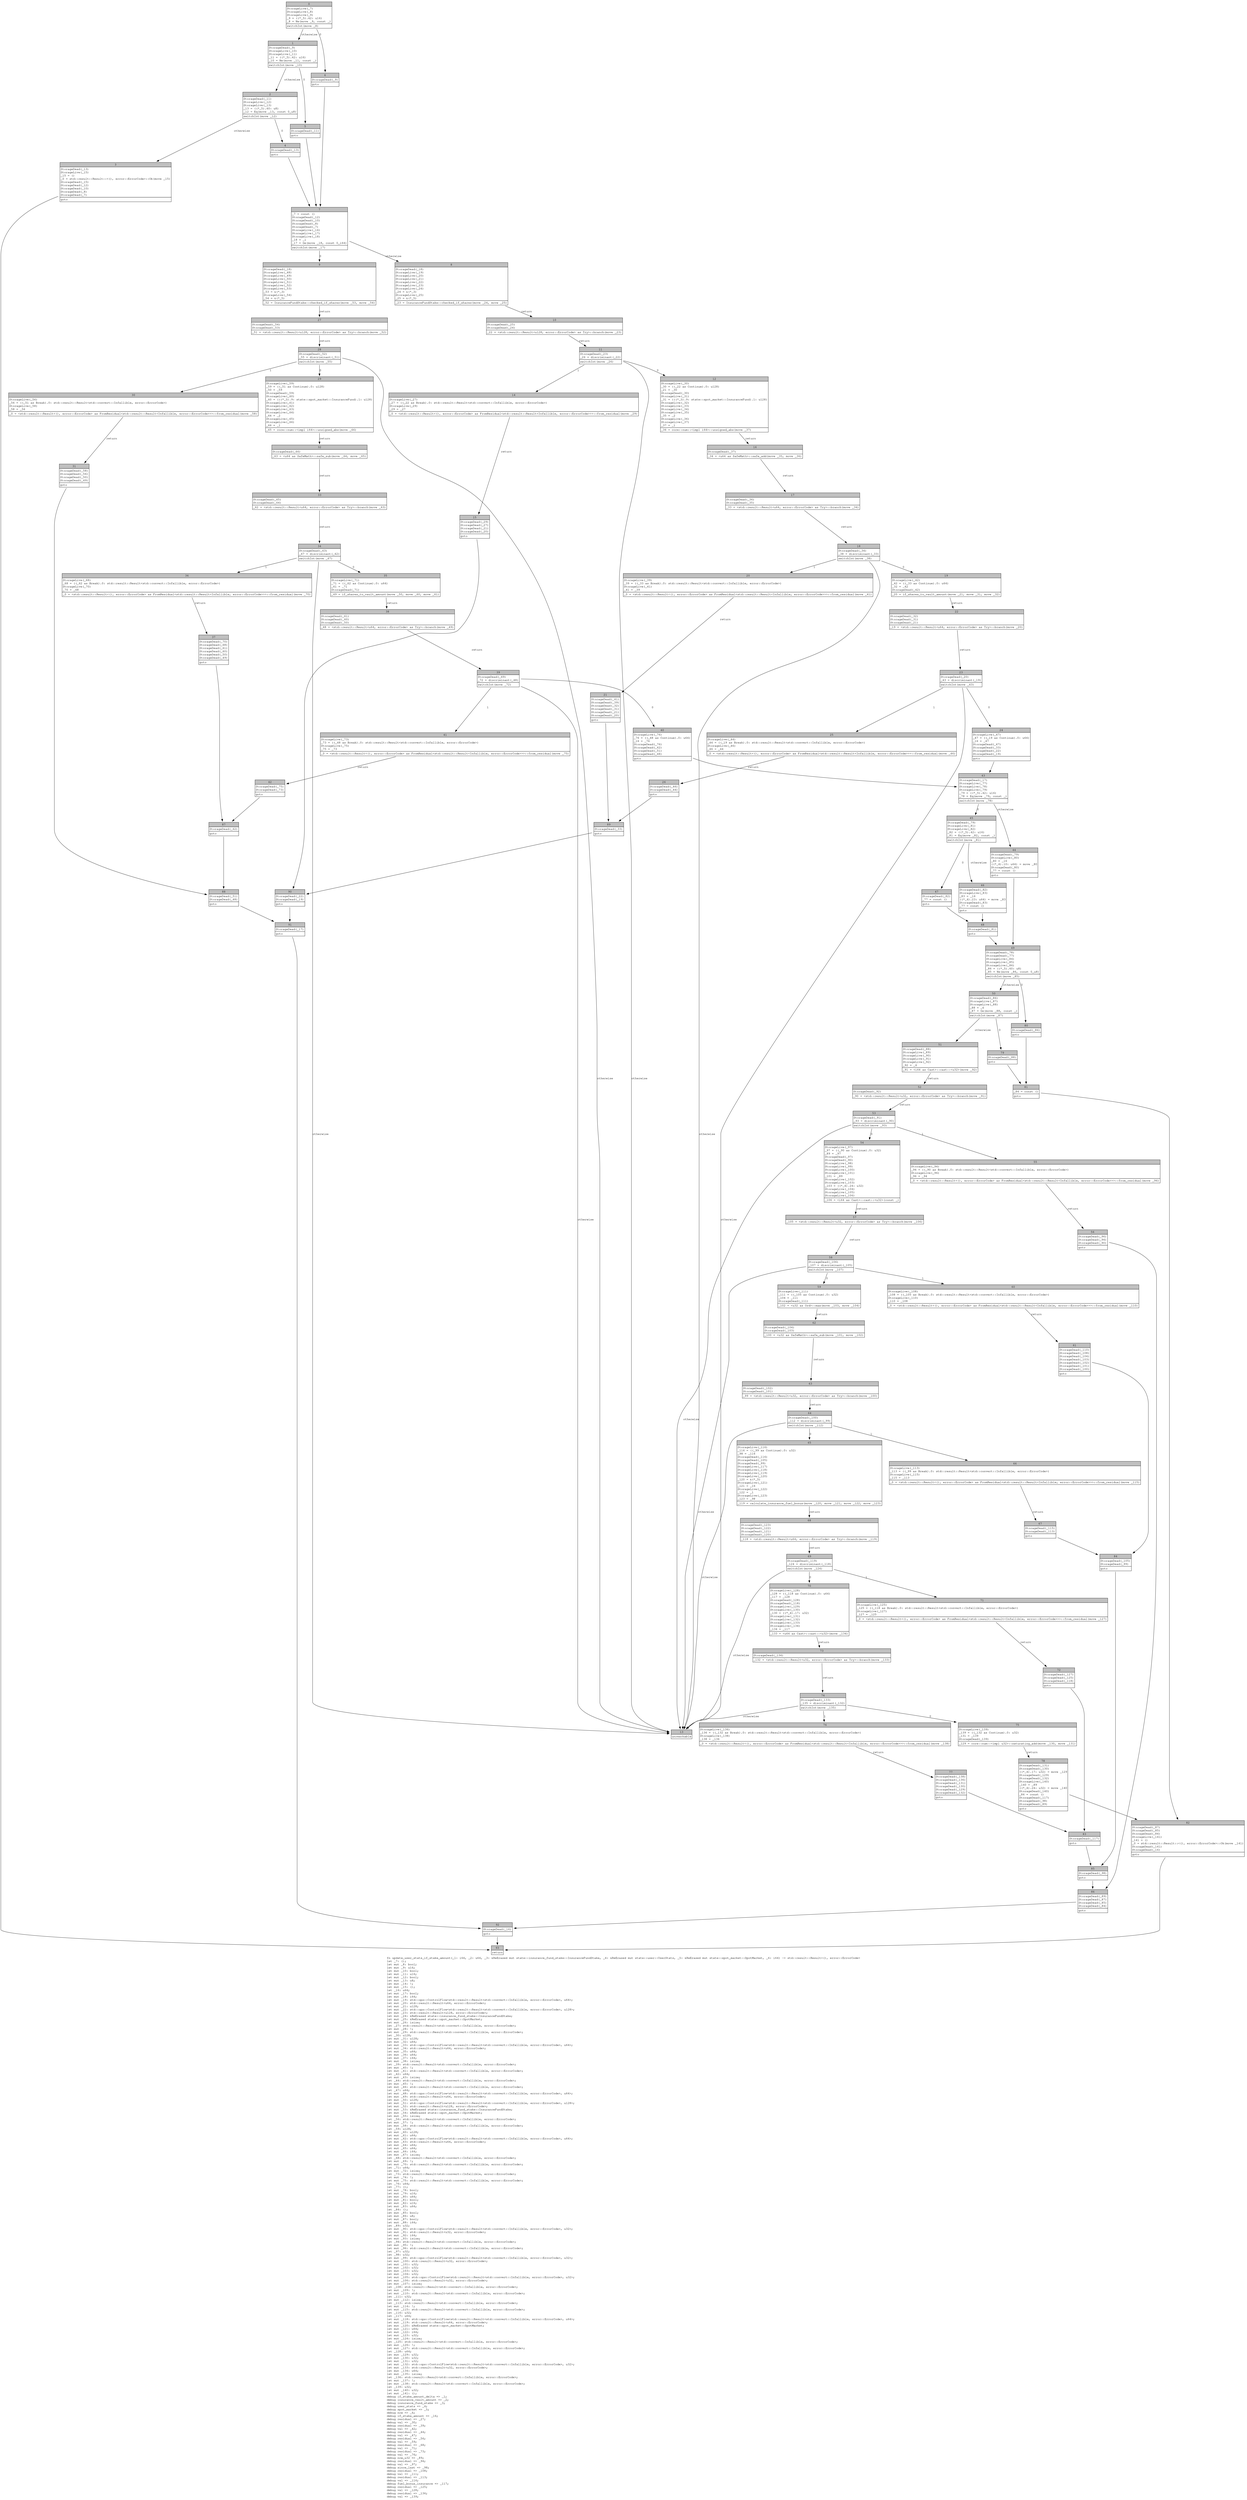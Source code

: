 digraph Mir_0_193 {
    graph [fontname="Courier, monospace"];
    node [fontname="Courier, monospace"];
    edge [fontname="Courier, monospace"];
    label=<fn update_user_stats_if_stake_amount(_1: i64, _2: u64, _3: &amp;ReErased mut state::insurance_fund_stake::InsuranceFundStake, _4: &amp;ReErased mut state::user::UserStats, _5: &amp;ReErased mut state::spot_market::SpotMarket, _6: i64) -&gt; std::result::Result&lt;(), error::ErrorCode&gt;<br align="left"/>let _7: ();<br align="left"/>let mut _8: bool;<br align="left"/>let mut _9: u16;<br align="left"/>let mut _10: bool;<br align="left"/>let mut _11: u16;<br align="left"/>let mut _12: bool;<br align="left"/>let mut _13: u8;<br align="left"/>let mut _14: !;<br align="left"/>let mut _15: ();<br align="left"/>let _16: u64;<br align="left"/>let mut _17: bool;<br align="left"/>let mut _18: i64;<br align="left"/>let mut _19: std::ops::ControlFlow&lt;std::result::Result&lt;std::convert::Infallible, error::ErrorCode&gt;, u64&gt;;<br align="left"/>let mut _20: std::result::Result&lt;u64, error::ErrorCode&gt;;<br align="left"/>let mut _21: u128;<br align="left"/>let mut _22: std::ops::ControlFlow&lt;std::result::Result&lt;std::convert::Infallible, error::ErrorCode&gt;, u128&gt;;<br align="left"/>let mut _23: std::result::Result&lt;u128, error::ErrorCode&gt;;<br align="left"/>let mut _24: &amp;ReErased state::insurance_fund_stake::InsuranceFundStake;<br align="left"/>let mut _25: &amp;ReErased state::spot_market::SpotMarket;<br align="left"/>let mut _26: isize;<br align="left"/>let _27: std::result::Result&lt;std::convert::Infallible, error::ErrorCode&gt;;<br align="left"/>let mut _28: !;<br align="left"/>let mut _29: std::result::Result&lt;std::convert::Infallible, error::ErrorCode&gt;;<br align="left"/>let _30: u128;<br align="left"/>let mut _31: u128;<br align="left"/>let mut _32: u64;<br align="left"/>let mut _33: std::ops::ControlFlow&lt;std::result::Result&lt;std::convert::Infallible, error::ErrorCode&gt;, u64&gt;;<br align="left"/>let mut _34: std::result::Result&lt;u64, error::ErrorCode&gt;;<br align="left"/>let mut _35: u64;<br align="left"/>let mut _36: u64;<br align="left"/>let mut _37: i64;<br align="left"/>let mut _38: isize;<br align="left"/>let _39: std::result::Result&lt;std::convert::Infallible, error::ErrorCode&gt;;<br align="left"/>let mut _40: !;<br align="left"/>let mut _41: std::result::Result&lt;std::convert::Infallible, error::ErrorCode&gt;;<br align="left"/>let _42: u64;<br align="left"/>let mut _43: isize;<br align="left"/>let _44: std::result::Result&lt;std::convert::Infallible, error::ErrorCode&gt;;<br align="left"/>let mut _45: !;<br align="left"/>let mut _46: std::result::Result&lt;std::convert::Infallible, error::ErrorCode&gt;;<br align="left"/>let _47: u64;<br align="left"/>let mut _48: std::ops::ControlFlow&lt;std::result::Result&lt;std::convert::Infallible, error::ErrorCode&gt;, u64&gt;;<br align="left"/>let mut _49: std::result::Result&lt;u64, error::ErrorCode&gt;;<br align="left"/>let mut _50: u128;<br align="left"/>let mut _51: std::ops::ControlFlow&lt;std::result::Result&lt;std::convert::Infallible, error::ErrorCode&gt;, u128&gt;;<br align="left"/>let mut _52: std::result::Result&lt;u128, error::ErrorCode&gt;;<br align="left"/>let mut _53: &amp;ReErased state::insurance_fund_stake::InsuranceFundStake;<br align="left"/>let mut _54: &amp;ReErased state::spot_market::SpotMarket;<br align="left"/>let mut _55: isize;<br align="left"/>let _56: std::result::Result&lt;std::convert::Infallible, error::ErrorCode&gt;;<br align="left"/>let mut _57: !;<br align="left"/>let mut _58: std::result::Result&lt;std::convert::Infallible, error::ErrorCode&gt;;<br align="left"/>let _59: u128;<br align="left"/>let mut _60: u128;<br align="left"/>let mut _61: u64;<br align="left"/>let mut _62: std::ops::ControlFlow&lt;std::result::Result&lt;std::convert::Infallible, error::ErrorCode&gt;, u64&gt;;<br align="left"/>let mut _63: std::result::Result&lt;u64, error::ErrorCode&gt;;<br align="left"/>let mut _64: u64;<br align="left"/>let mut _65: u64;<br align="left"/>let mut _66: i64;<br align="left"/>let mut _67: isize;<br align="left"/>let _68: std::result::Result&lt;std::convert::Infallible, error::ErrorCode&gt;;<br align="left"/>let mut _69: !;<br align="left"/>let mut _70: std::result::Result&lt;std::convert::Infallible, error::ErrorCode&gt;;<br align="left"/>let _71: u64;<br align="left"/>let mut _72: isize;<br align="left"/>let _73: std::result::Result&lt;std::convert::Infallible, error::ErrorCode&gt;;<br align="left"/>let mut _74: !;<br align="left"/>let mut _75: std::result::Result&lt;std::convert::Infallible, error::ErrorCode&gt;;<br align="left"/>let _76: u64;<br align="left"/>let _77: ();<br align="left"/>let mut _78: bool;<br align="left"/>let mut _79: u16;<br align="left"/>let mut _80: u64;<br align="left"/>let mut _81: bool;<br align="left"/>let mut _82: u16;<br align="left"/>let mut _83: u64;<br align="left"/>let _84: ();<br align="left"/>let mut _85: bool;<br align="left"/>let mut _86: u8;<br align="left"/>let mut _87: bool;<br align="left"/>let mut _88: i64;<br align="left"/>let _89: u32;<br align="left"/>let mut _90: std::ops::ControlFlow&lt;std::result::Result&lt;std::convert::Infallible, error::ErrorCode&gt;, u32&gt;;<br align="left"/>let mut _91: std::result::Result&lt;u32, error::ErrorCode&gt;;<br align="left"/>let mut _92: i64;<br align="left"/>let mut _93: isize;<br align="left"/>let _94: std::result::Result&lt;std::convert::Infallible, error::ErrorCode&gt;;<br align="left"/>let mut _95: !;<br align="left"/>let mut _96: std::result::Result&lt;std::convert::Infallible, error::ErrorCode&gt;;<br align="left"/>let _97: u32;<br align="left"/>let _98: u32;<br align="left"/>let mut _99: std::ops::ControlFlow&lt;std::result::Result&lt;std::convert::Infallible, error::ErrorCode&gt;, u32&gt;;<br align="left"/>let mut _100: std::result::Result&lt;u32, error::ErrorCode&gt;;<br align="left"/>let mut _101: u32;<br align="left"/>let mut _102: u32;<br align="left"/>let mut _103: u32;<br align="left"/>let mut _104: u32;<br align="left"/>let mut _105: std::ops::ControlFlow&lt;std::result::Result&lt;std::convert::Infallible, error::ErrorCode&gt;, u32&gt;;<br align="left"/>let mut _106: std::result::Result&lt;u32, error::ErrorCode&gt;;<br align="left"/>let mut _107: isize;<br align="left"/>let _108: std::result::Result&lt;std::convert::Infallible, error::ErrorCode&gt;;<br align="left"/>let mut _109: !;<br align="left"/>let mut _110: std::result::Result&lt;std::convert::Infallible, error::ErrorCode&gt;;<br align="left"/>let _111: u32;<br align="left"/>let mut _112: isize;<br align="left"/>let _113: std::result::Result&lt;std::convert::Infallible, error::ErrorCode&gt;;<br align="left"/>let mut _114: !;<br align="left"/>let mut _115: std::result::Result&lt;std::convert::Infallible, error::ErrorCode&gt;;<br align="left"/>let _116: u32;<br align="left"/>let _117: u64;<br align="left"/>let mut _118: std::ops::ControlFlow&lt;std::result::Result&lt;std::convert::Infallible, error::ErrorCode&gt;, u64&gt;;<br align="left"/>let mut _119: std::result::Result&lt;u64, error::ErrorCode&gt;;<br align="left"/>let mut _120: &amp;ReErased state::spot_market::SpotMarket;<br align="left"/>let mut _121: u64;<br align="left"/>let mut _122: i64;<br align="left"/>let mut _123: u32;<br align="left"/>let mut _124: isize;<br align="left"/>let _125: std::result::Result&lt;std::convert::Infallible, error::ErrorCode&gt;;<br align="left"/>let mut _126: !;<br align="left"/>let mut _127: std::result::Result&lt;std::convert::Infallible, error::ErrorCode&gt;;<br align="left"/>let _128: u64;<br align="left"/>let mut _129: u32;<br align="left"/>let mut _130: u32;<br align="left"/>let mut _131: u32;<br align="left"/>let mut _132: std::ops::ControlFlow&lt;std::result::Result&lt;std::convert::Infallible, error::ErrorCode&gt;, u32&gt;;<br align="left"/>let mut _133: std::result::Result&lt;u32, error::ErrorCode&gt;;<br align="left"/>let mut _134: u64;<br align="left"/>let mut _135: isize;<br align="left"/>let _136: std::result::Result&lt;std::convert::Infallible, error::ErrorCode&gt;;<br align="left"/>let mut _137: !;<br align="left"/>let mut _138: std::result::Result&lt;std::convert::Infallible, error::ErrorCode&gt;;<br align="left"/>let _139: u32;<br align="left"/>let mut _140: u32;<br align="left"/>let mut _141: ();<br align="left"/>debug if_stake_amount_delta =&gt; _1;<br align="left"/>debug insurance_vault_amount =&gt; _2;<br align="left"/>debug insurance_fund_stake =&gt; _3;<br align="left"/>debug user_stats =&gt; _4;<br align="left"/>debug spot_market =&gt; _5;<br align="left"/>debug now =&gt; _6;<br align="left"/>debug if_stake_amount =&gt; _16;<br align="left"/>debug residual =&gt; _27;<br align="left"/>debug val =&gt; _30;<br align="left"/>debug residual =&gt; _39;<br align="left"/>debug val =&gt; _42;<br align="left"/>debug residual =&gt; _44;<br align="left"/>debug val =&gt; _47;<br align="left"/>debug residual =&gt; _56;<br align="left"/>debug val =&gt; _59;<br align="left"/>debug residual =&gt; _68;<br align="left"/>debug val =&gt; _71;<br align="left"/>debug residual =&gt; _73;<br align="left"/>debug val =&gt; _76;<br align="left"/>debug now_u32 =&gt; _89;<br align="left"/>debug residual =&gt; _94;<br align="left"/>debug val =&gt; _97;<br align="left"/>debug since_last =&gt; _98;<br align="left"/>debug residual =&gt; _108;<br align="left"/>debug val =&gt; _111;<br align="left"/>debug residual =&gt; _113;<br align="left"/>debug val =&gt; _116;<br align="left"/>debug fuel_bonus_insurance =&gt; _117;<br align="left"/>debug residual =&gt; _125;<br align="left"/>debug val =&gt; _128;<br align="left"/>debug residual =&gt; _136;<br align="left"/>debug val =&gt; _139;<br align="left"/>>;
    bb0__0_193 [shape="none", label=<<table border="0" cellborder="1" cellspacing="0"><tr><td bgcolor="gray" align="center" colspan="1">0</td></tr><tr><td align="left" balign="left">StorageLive(_7)<br/>StorageLive(_8)<br/>StorageLive(_9)<br/>_9 = ((*_5).42: u16)<br/>_8 = Ne(move _9, const _)<br/></td></tr><tr><td align="left">switchInt(move _8)</td></tr></table>>];
    bb1__0_193 [shape="none", label=<<table border="0" cellborder="1" cellspacing="0"><tr><td bgcolor="gray" align="center" colspan="1">1</td></tr><tr><td align="left" balign="left">StorageDead(_9)<br/>StorageLive(_10)<br/>StorageLive(_11)<br/>_11 = ((*_5).42: u16)<br/>_10 = Ne(move _11, const _)<br/></td></tr><tr><td align="left">switchInt(move _10)</td></tr></table>>];
    bb2__0_193 [shape="none", label=<<table border="0" cellborder="1" cellspacing="0"><tr><td bgcolor="gray" align="center" colspan="1">2</td></tr><tr><td align="left" balign="left">StorageDead(_11)<br/>StorageLive(_12)<br/>StorageLive(_13)<br/>_13 = ((*_5).60: u8)<br/>_12 = Eq(move _13, const 0_u8)<br/></td></tr><tr><td align="left">switchInt(move _12)</td></tr></table>>];
    bb3__0_193 [shape="none", label=<<table border="0" cellborder="1" cellspacing="0"><tr><td bgcolor="gray" align="center" colspan="1">3</td></tr><tr><td align="left" balign="left">StorageDead(_13)<br/>StorageLive(_15)<br/>_15 = ()<br/>_0 = std::result::Result::&lt;(), error::ErrorCode&gt;::Ok(move _15)<br/>StorageDead(_15)<br/>StorageDead(_12)<br/>StorageDead(_10)<br/>StorageDead(_8)<br/>StorageDead(_7)<br/></td></tr><tr><td align="left">goto</td></tr></table>>];
    bb4__0_193 [shape="none", label=<<table border="0" cellborder="1" cellspacing="0"><tr><td bgcolor="gray" align="center" colspan="1">4</td></tr><tr><td align="left" balign="left">StorageDead(_13)<br/></td></tr><tr><td align="left">goto</td></tr></table>>];
    bb5__0_193 [shape="none", label=<<table border="0" cellborder="1" cellspacing="0"><tr><td bgcolor="gray" align="center" colspan="1">5</td></tr><tr><td align="left" balign="left">StorageDead(_11)<br/></td></tr><tr><td align="left">goto</td></tr></table>>];
    bb6__0_193 [shape="none", label=<<table border="0" cellborder="1" cellspacing="0"><tr><td bgcolor="gray" align="center" colspan="1">6</td></tr><tr><td align="left" balign="left">StorageDead(_9)<br/></td></tr><tr><td align="left">goto</td></tr></table>>];
    bb7__0_193 [shape="none", label=<<table border="0" cellborder="1" cellspacing="0"><tr><td bgcolor="gray" align="center" colspan="1">7</td></tr><tr><td align="left" balign="left">_7 = const ()<br/>StorageDead(_12)<br/>StorageDead(_10)<br/>StorageDead(_8)<br/>StorageDead(_7)<br/>StorageLive(_16)<br/>StorageLive(_17)<br/>StorageLive(_18)<br/>_18 = _1<br/>_17 = Ge(move _18, const 0_i64)<br/></td></tr><tr><td align="left">switchInt(move _17)</td></tr></table>>];
    bb8__0_193 [shape="none", label=<<table border="0" cellborder="1" cellspacing="0"><tr><td bgcolor="gray" align="center" colspan="1">8</td></tr><tr><td align="left" balign="left">StorageDead(_18)<br/>StorageLive(_19)<br/>StorageLive(_20)<br/>StorageLive(_21)<br/>StorageLive(_22)<br/>StorageLive(_23)<br/>StorageLive(_24)<br/>_24 = &amp;(*_3)<br/>StorageLive(_25)<br/>_25 = &amp;(*_5)<br/></td></tr><tr><td align="left">_23 = InsuranceFundStake::checked_if_shares(move _24, move _25)</td></tr></table>>];
    bb9__0_193 [shape="none", label=<<table border="0" cellborder="1" cellspacing="0"><tr><td bgcolor="gray" align="center" colspan="1">9</td></tr><tr><td align="left" balign="left">StorageDead(_18)<br/>StorageLive(_48)<br/>StorageLive(_49)<br/>StorageLive(_50)<br/>StorageLive(_51)<br/>StorageLive(_52)<br/>StorageLive(_53)<br/>_53 = &amp;(*_3)<br/>StorageLive(_54)<br/>_54 = &amp;(*_5)<br/></td></tr><tr><td align="left">_52 = InsuranceFundStake::checked_if_shares(move _53, move _54)</td></tr></table>>];
    bb10__0_193 [shape="none", label=<<table border="0" cellborder="1" cellspacing="0"><tr><td bgcolor="gray" align="center" colspan="1">10</td></tr><tr><td align="left" balign="left">StorageDead(_25)<br/>StorageDead(_24)<br/></td></tr><tr><td align="left">_22 = &lt;std::result::Result&lt;u128, error::ErrorCode&gt; as Try&gt;::branch(move _23)</td></tr></table>>];
    bb11__0_193 [shape="none", label=<<table border="0" cellborder="1" cellspacing="0"><tr><td bgcolor="gray" align="center" colspan="1">11</td></tr><tr><td align="left" balign="left">StorageDead(_23)<br/>_26 = discriminant(_22)<br/></td></tr><tr><td align="left">switchInt(move _26)</td></tr></table>>];
    bb12__0_193 [shape="none", label=<<table border="0" cellborder="1" cellspacing="0"><tr><td bgcolor="gray" align="center" colspan="1">12</td></tr><tr><td align="left" balign="left">StorageLive(_30)<br/>_30 = ((_22 as Continue).0: u128)<br/>_21 = _30<br/>StorageDead(_30)<br/>StorageLive(_31)<br/>_31 = (((*_5).9: state::spot_market::InsuranceFund).1: u128)<br/>StorageLive(_32)<br/>StorageLive(_33)<br/>StorageLive(_34)<br/>StorageLive(_35)<br/>_35 = _2<br/>StorageLive(_36)<br/>StorageLive(_37)<br/>_37 = _1<br/></td></tr><tr><td align="left">_36 = core::num::&lt;impl i64&gt;::unsigned_abs(move _37)</td></tr></table>>];
    bb13__0_193 [shape="none", label=<<table border="0" cellborder="1" cellspacing="0"><tr><td bgcolor="gray" align="center" colspan="1">13</td></tr><tr><td align="left">unreachable</td></tr></table>>];
    bb14__0_193 [shape="none", label=<<table border="0" cellborder="1" cellspacing="0"><tr><td bgcolor="gray" align="center" colspan="1">14</td></tr><tr><td align="left" balign="left">StorageLive(_27)<br/>_27 = ((_22 as Break).0: std::result::Result&lt;std::convert::Infallible, error::ErrorCode&gt;)<br/>StorageLive(_29)<br/>_29 = _27<br/></td></tr><tr><td align="left">_0 = &lt;std::result::Result&lt;(), error::ErrorCode&gt; as FromResidual&lt;std::result::Result&lt;Infallible, error::ErrorCode&gt;&gt;&gt;::from_residual(move _29)</td></tr></table>>];
    bb15__0_193 [shape="none", label=<<table border="0" cellborder="1" cellspacing="0"><tr><td bgcolor="gray" align="center" colspan="1">15</td></tr><tr><td align="left" balign="left">StorageDead(_29)<br/>StorageDead(_27)<br/>StorageDead(_21)<br/>StorageDead(_20)<br/></td></tr><tr><td align="left">goto</td></tr></table>>];
    bb16__0_193 [shape="none", label=<<table border="0" cellborder="1" cellspacing="0"><tr><td bgcolor="gray" align="center" colspan="1">16</td></tr><tr><td align="left" balign="left">StorageDead(_37)<br/></td></tr><tr><td align="left">_34 = &lt;u64 as SafeMath&gt;::safe_add(move _35, move _36)</td></tr></table>>];
    bb17__0_193 [shape="none", label=<<table border="0" cellborder="1" cellspacing="0"><tr><td bgcolor="gray" align="center" colspan="1">17</td></tr><tr><td align="left" balign="left">StorageDead(_36)<br/>StorageDead(_35)<br/></td></tr><tr><td align="left">_33 = &lt;std::result::Result&lt;u64, error::ErrorCode&gt; as Try&gt;::branch(move _34)</td></tr></table>>];
    bb18__0_193 [shape="none", label=<<table border="0" cellborder="1" cellspacing="0"><tr><td bgcolor="gray" align="center" colspan="1">18</td></tr><tr><td align="left" balign="left">StorageDead(_34)<br/>_38 = discriminant(_33)<br/></td></tr><tr><td align="left">switchInt(move _38)</td></tr></table>>];
    bb19__0_193 [shape="none", label=<<table border="0" cellborder="1" cellspacing="0"><tr><td bgcolor="gray" align="center" colspan="1">19</td></tr><tr><td align="left" balign="left">StorageLive(_42)<br/>_42 = ((_33 as Continue).0: u64)<br/>_32 = _42<br/>StorageDead(_42)<br/></td></tr><tr><td align="left">_20 = if_shares_to_vault_amount(move _21, move _31, move _32)</td></tr></table>>];
    bb20__0_193 [shape="none", label=<<table border="0" cellborder="1" cellspacing="0"><tr><td bgcolor="gray" align="center" colspan="1">20</td></tr><tr><td align="left" balign="left">StorageLive(_39)<br/>_39 = ((_33 as Break).0: std::result::Result&lt;std::convert::Infallible, error::ErrorCode&gt;)<br/>StorageLive(_41)<br/>_41 = _39<br/></td></tr><tr><td align="left">_0 = &lt;std::result::Result&lt;(), error::ErrorCode&gt; as FromResidual&lt;std::result::Result&lt;Infallible, error::ErrorCode&gt;&gt;&gt;::from_residual(move _41)</td></tr></table>>];
    bb21__0_193 [shape="none", label=<<table border="0" cellborder="1" cellspacing="0"><tr><td bgcolor="gray" align="center" colspan="1">21</td></tr><tr><td align="left" balign="left">StorageDead(_41)<br/>StorageDead(_39)<br/>StorageDead(_32)<br/>StorageDead(_31)<br/>StorageDead(_21)<br/>StorageDead(_20)<br/></td></tr><tr><td align="left">goto</td></tr></table>>];
    bb22__0_193 [shape="none", label=<<table border="0" cellborder="1" cellspacing="0"><tr><td bgcolor="gray" align="center" colspan="1">22</td></tr><tr><td align="left" balign="left">StorageDead(_32)<br/>StorageDead(_31)<br/>StorageDead(_21)<br/></td></tr><tr><td align="left">_19 = &lt;std::result::Result&lt;u64, error::ErrorCode&gt; as Try&gt;::branch(move _20)</td></tr></table>>];
    bb23__0_193 [shape="none", label=<<table border="0" cellborder="1" cellspacing="0"><tr><td bgcolor="gray" align="center" colspan="1">23</td></tr><tr><td align="left" balign="left">StorageDead(_20)<br/>_43 = discriminant(_19)<br/></td></tr><tr><td align="left">switchInt(move _43)</td></tr></table>>];
    bb24__0_193 [shape="none", label=<<table border="0" cellborder="1" cellspacing="0"><tr><td bgcolor="gray" align="center" colspan="1">24</td></tr><tr><td align="left" balign="left">StorageLive(_47)<br/>_47 = ((_19 as Continue).0: u64)<br/>_16 = _47<br/>StorageDead(_47)<br/>StorageDead(_33)<br/>StorageDead(_22)<br/>StorageDead(_19)<br/></td></tr><tr><td align="left">goto</td></tr></table>>];
    bb25__0_193 [shape="none", label=<<table border="0" cellborder="1" cellspacing="0"><tr><td bgcolor="gray" align="center" colspan="1">25</td></tr><tr><td align="left" balign="left">StorageLive(_44)<br/>_44 = ((_19 as Break).0: std::result::Result&lt;std::convert::Infallible, error::ErrorCode&gt;)<br/>StorageLive(_46)<br/>_46 = _44<br/></td></tr><tr><td align="left">_0 = &lt;std::result::Result&lt;(), error::ErrorCode&gt; as FromResidual&lt;std::result::Result&lt;Infallible, error::ErrorCode&gt;&gt;&gt;::from_residual(move _46)</td></tr></table>>];
    bb26__0_193 [shape="none", label=<<table border="0" cellborder="1" cellspacing="0"><tr><td bgcolor="gray" align="center" colspan="1">26</td></tr><tr><td align="left" balign="left">StorageDead(_46)<br/>StorageDead(_44)<br/></td></tr><tr><td align="left">goto</td></tr></table>>];
    bb27__0_193 [shape="none", label=<<table border="0" cellborder="1" cellspacing="0"><tr><td bgcolor="gray" align="center" colspan="1">27</td></tr><tr><td align="left" balign="left">StorageDead(_54)<br/>StorageDead(_53)<br/></td></tr><tr><td align="left">_51 = &lt;std::result::Result&lt;u128, error::ErrorCode&gt; as Try&gt;::branch(move _52)</td></tr></table>>];
    bb28__0_193 [shape="none", label=<<table border="0" cellborder="1" cellspacing="0"><tr><td bgcolor="gray" align="center" colspan="1">28</td></tr><tr><td align="left" balign="left">StorageDead(_52)<br/>_55 = discriminant(_51)<br/></td></tr><tr><td align="left">switchInt(move _55)</td></tr></table>>];
    bb29__0_193 [shape="none", label=<<table border="0" cellborder="1" cellspacing="0"><tr><td bgcolor="gray" align="center" colspan="1">29</td></tr><tr><td align="left" balign="left">StorageLive(_59)<br/>_59 = ((_51 as Continue).0: u128)<br/>_50 = _59<br/>StorageDead(_59)<br/>StorageLive(_60)<br/>_60 = (((*_5).9: state::spot_market::InsuranceFund).1: u128)<br/>StorageLive(_61)<br/>StorageLive(_62)<br/>StorageLive(_63)<br/>StorageLive(_64)<br/>_64 = _2<br/>StorageLive(_65)<br/>StorageLive(_66)<br/>_66 = _1<br/></td></tr><tr><td align="left">_65 = core::num::&lt;impl i64&gt;::unsigned_abs(move _66)</td></tr></table>>];
    bb30__0_193 [shape="none", label=<<table border="0" cellborder="1" cellspacing="0"><tr><td bgcolor="gray" align="center" colspan="1">30</td></tr><tr><td align="left" balign="left">StorageLive(_56)<br/>_56 = ((_51 as Break).0: std::result::Result&lt;std::convert::Infallible, error::ErrorCode&gt;)<br/>StorageLive(_58)<br/>_58 = _56<br/></td></tr><tr><td align="left">_0 = &lt;std::result::Result&lt;(), error::ErrorCode&gt; as FromResidual&lt;std::result::Result&lt;Infallible, error::ErrorCode&gt;&gt;&gt;::from_residual(move _58)</td></tr></table>>];
    bb31__0_193 [shape="none", label=<<table border="0" cellborder="1" cellspacing="0"><tr><td bgcolor="gray" align="center" colspan="1">31</td></tr><tr><td align="left" balign="left">StorageDead(_58)<br/>StorageDead(_56)<br/>StorageDead(_50)<br/>StorageDead(_49)<br/></td></tr><tr><td align="left">goto</td></tr></table>>];
    bb32__0_193 [shape="none", label=<<table border="0" cellborder="1" cellspacing="0"><tr><td bgcolor="gray" align="center" colspan="1">32</td></tr><tr><td align="left" balign="left">StorageDead(_66)<br/></td></tr><tr><td align="left">_63 = &lt;u64 as SafeMath&gt;::safe_sub(move _64, move _65)</td></tr></table>>];
    bb33__0_193 [shape="none", label=<<table border="0" cellborder="1" cellspacing="0"><tr><td bgcolor="gray" align="center" colspan="1">33</td></tr><tr><td align="left" balign="left">StorageDead(_65)<br/>StorageDead(_64)<br/></td></tr><tr><td align="left">_62 = &lt;std::result::Result&lt;u64, error::ErrorCode&gt; as Try&gt;::branch(move _63)</td></tr></table>>];
    bb34__0_193 [shape="none", label=<<table border="0" cellborder="1" cellspacing="0"><tr><td bgcolor="gray" align="center" colspan="1">34</td></tr><tr><td align="left" balign="left">StorageDead(_63)<br/>_67 = discriminant(_62)<br/></td></tr><tr><td align="left">switchInt(move _67)</td></tr></table>>];
    bb35__0_193 [shape="none", label=<<table border="0" cellborder="1" cellspacing="0"><tr><td bgcolor="gray" align="center" colspan="1">35</td></tr><tr><td align="left" balign="left">StorageLive(_71)<br/>_71 = ((_62 as Continue).0: u64)<br/>_61 = _71<br/>StorageDead(_71)<br/></td></tr><tr><td align="left">_49 = if_shares_to_vault_amount(move _50, move _60, move _61)</td></tr></table>>];
    bb36__0_193 [shape="none", label=<<table border="0" cellborder="1" cellspacing="0"><tr><td bgcolor="gray" align="center" colspan="1">36</td></tr><tr><td align="left" balign="left">StorageLive(_68)<br/>_68 = ((_62 as Break).0: std::result::Result&lt;std::convert::Infallible, error::ErrorCode&gt;)<br/>StorageLive(_70)<br/>_70 = _68<br/></td></tr><tr><td align="left">_0 = &lt;std::result::Result&lt;(), error::ErrorCode&gt; as FromResidual&lt;std::result::Result&lt;Infallible, error::ErrorCode&gt;&gt;&gt;::from_residual(move _70)</td></tr></table>>];
    bb37__0_193 [shape="none", label=<<table border="0" cellborder="1" cellspacing="0"><tr><td bgcolor="gray" align="center" colspan="1">37</td></tr><tr><td align="left" balign="left">StorageDead(_70)<br/>StorageDead(_68)<br/>StorageDead(_61)<br/>StorageDead(_60)<br/>StorageDead(_50)<br/>StorageDead(_49)<br/></td></tr><tr><td align="left">goto</td></tr></table>>];
    bb38__0_193 [shape="none", label=<<table border="0" cellborder="1" cellspacing="0"><tr><td bgcolor="gray" align="center" colspan="1">38</td></tr><tr><td align="left" balign="left">StorageDead(_61)<br/>StorageDead(_60)<br/>StorageDead(_50)<br/></td></tr><tr><td align="left">_48 = &lt;std::result::Result&lt;u64, error::ErrorCode&gt; as Try&gt;::branch(move _49)</td></tr></table>>];
    bb39__0_193 [shape="none", label=<<table border="0" cellborder="1" cellspacing="0"><tr><td bgcolor="gray" align="center" colspan="1">39</td></tr><tr><td align="left" balign="left">StorageDead(_49)<br/>_72 = discriminant(_48)<br/></td></tr><tr><td align="left">switchInt(move _72)</td></tr></table>>];
    bb40__0_193 [shape="none", label=<<table border="0" cellborder="1" cellspacing="0"><tr><td bgcolor="gray" align="center" colspan="1">40</td></tr><tr><td align="left" balign="left">StorageLive(_76)<br/>_76 = ((_48 as Continue).0: u64)<br/>_16 = _76<br/>StorageDead(_76)<br/>StorageDead(_62)<br/>StorageDead(_51)<br/>StorageDead(_48)<br/></td></tr><tr><td align="left">goto</td></tr></table>>];
    bb41__0_193 [shape="none", label=<<table border="0" cellborder="1" cellspacing="0"><tr><td bgcolor="gray" align="center" colspan="1">41</td></tr><tr><td align="left" balign="left">StorageLive(_73)<br/>_73 = ((_48 as Break).0: std::result::Result&lt;std::convert::Infallible, error::ErrorCode&gt;)<br/>StorageLive(_75)<br/>_75 = _73<br/></td></tr><tr><td align="left">_0 = &lt;std::result::Result&lt;(), error::ErrorCode&gt; as FromResidual&lt;std::result::Result&lt;Infallible, error::ErrorCode&gt;&gt;&gt;::from_residual(move _75)</td></tr></table>>];
    bb42__0_193 [shape="none", label=<<table border="0" cellborder="1" cellspacing="0"><tr><td bgcolor="gray" align="center" colspan="1">42</td></tr><tr><td align="left" balign="left">StorageDead(_75)<br/>StorageDead(_73)<br/></td></tr><tr><td align="left">goto</td></tr></table>>];
    bb43__0_193 [shape="none", label=<<table border="0" cellborder="1" cellspacing="0"><tr><td bgcolor="gray" align="center" colspan="1">43</td></tr><tr><td align="left" balign="left">StorageDead(_17)<br/>StorageLive(_77)<br/>StorageLive(_78)<br/>StorageLive(_79)<br/>_79 = ((*_5).42: u16)<br/>_78 = Eq(move _79, const _)<br/></td></tr><tr><td align="left">switchInt(move _78)</td></tr></table>>];
    bb44__0_193 [shape="none", label=<<table border="0" cellborder="1" cellspacing="0"><tr><td bgcolor="gray" align="center" colspan="1">44</td></tr><tr><td align="left" balign="left">StorageDead(_79)<br/>StorageLive(_80)<br/>_80 = _16<br/>((*_4).10: u64) = move _80<br/>StorageDead(_80)<br/>_77 = const ()<br/></td></tr><tr><td align="left">goto</td></tr></table>>];
    bb45__0_193 [shape="none", label=<<table border="0" cellborder="1" cellspacing="0"><tr><td bgcolor="gray" align="center" colspan="1">45</td></tr><tr><td align="left" balign="left">StorageDead(_79)<br/>StorageLive(_81)<br/>StorageLive(_82)<br/>_82 = ((*_5).42: u16)<br/>_81 = Eq(move _82, const _)<br/></td></tr><tr><td align="left">switchInt(move _81)</td></tr></table>>];
    bb46__0_193 [shape="none", label=<<table border="0" cellborder="1" cellspacing="0"><tr><td bgcolor="gray" align="center" colspan="1">46</td></tr><tr><td align="left" balign="left">StorageDead(_82)<br/>StorageLive(_83)<br/>_83 = _16<br/>((*_4).23: u64) = move _83<br/>StorageDead(_83)<br/>_77 = const ()<br/></td></tr><tr><td align="left">goto</td></tr></table>>];
    bb47__0_193 [shape="none", label=<<table border="0" cellborder="1" cellspacing="0"><tr><td bgcolor="gray" align="center" colspan="1">47</td></tr><tr><td align="left" balign="left">StorageDead(_82)<br/>_77 = const ()<br/></td></tr><tr><td align="left">goto</td></tr></table>>];
    bb48__0_193 [shape="none", label=<<table border="0" cellborder="1" cellspacing="0"><tr><td bgcolor="gray" align="center" colspan="1">48</td></tr><tr><td align="left" balign="left">StorageDead(_81)<br/></td></tr><tr><td align="left">goto</td></tr></table>>];
    bb49__0_193 [shape="none", label=<<table border="0" cellborder="1" cellspacing="0"><tr><td bgcolor="gray" align="center" colspan="1">49</td></tr><tr><td align="left" balign="left">StorageDead(_78)<br/>StorageDead(_77)<br/>StorageLive(_84)<br/>StorageLive(_85)<br/>StorageLive(_86)<br/>_86 = ((*_5).60: u8)<br/>_85 = Ne(move _86, const 0_u8)<br/></td></tr><tr><td align="left">switchInt(move _85)</td></tr></table>>];
    bb50__0_193 [shape="none", label=<<table border="0" cellborder="1" cellspacing="0"><tr><td bgcolor="gray" align="center" colspan="1">50</td></tr><tr><td align="left" balign="left">StorageDead(_86)<br/>StorageLive(_87)<br/>StorageLive(_88)<br/>_88 = _6<br/>_87 = Ge(move _88, const _)<br/></td></tr><tr><td align="left">switchInt(move _87)</td></tr></table>>];
    bb51__0_193 [shape="none", label=<<table border="0" cellborder="1" cellspacing="0"><tr><td bgcolor="gray" align="center" colspan="1">51</td></tr><tr><td align="left" balign="left">StorageDead(_88)<br/>StorageLive(_89)<br/>StorageLive(_90)<br/>StorageLive(_91)<br/>StorageLive(_92)<br/>_92 = _6<br/></td></tr><tr><td align="left">_91 = &lt;i64 as Cast&gt;::cast::&lt;u32&gt;(move _92)</td></tr></table>>];
    bb52__0_193 [shape="none", label=<<table border="0" cellborder="1" cellspacing="0"><tr><td bgcolor="gray" align="center" colspan="1">52</td></tr><tr><td align="left" balign="left">StorageDead(_92)<br/></td></tr><tr><td align="left">_90 = &lt;std::result::Result&lt;u32, error::ErrorCode&gt; as Try&gt;::branch(move _91)</td></tr></table>>];
    bb53__0_193 [shape="none", label=<<table border="0" cellborder="1" cellspacing="0"><tr><td bgcolor="gray" align="center" colspan="1">53</td></tr><tr><td align="left" balign="left">StorageDead(_91)<br/>_93 = discriminant(_90)<br/></td></tr><tr><td align="left">switchInt(move _93)</td></tr></table>>];
    bb54__0_193 [shape="none", label=<<table border="0" cellborder="1" cellspacing="0"><tr><td bgcolor="gray" align="center" colspan="1">54</td></tr><tr><td align="left" balign="left">StorageLive(_97)<br/>_97 = ((_90 as Continue).0: u32)<br/>_89 = _97<br/>StorageDead(_97)<br/>StorageDead(_90)<br/>StorageLive(_98)<br/>StorageLive(_99)<br/>StorageLive(_100)<br/>StorageLive(_101)<br/>_101 = _89<br/>StorageLive(_102)<br/>StorageLive(_103)<br/>_103 = ((*_4).24: u32)<br/>StorageLive(_104)<br/>StorageLive(_105)<br/>StorageLive(_106)<br/></td></tr><tr><td align="left">_106 = &lt;i64 as Cast&gt;::cast::&lt;u32&gt;(const _)</td></tr></table>>];
    bb55__0_193 [shape="none", label=<<table border="0" cellborder="1" cellspacing="0"><tr><td bgcolor="gray" align="center" colspan="1">55</td></tr><tr><td align="left" balign="left">StorageLive(_94)<br/>_94 = ((_90 as Break).0: std::result::Result&lt;std::convert::Infallible, error::ErrorCode&gt;)<br/>StorageLive(_96)<br/>_96 = _94<br/></td></tr><tr><td align="left">_0 = &lt;std::result::Result&lt;(), error::ErrorCode&gt; as FromResidual&lt;std::result::Result&lt;Infallible, error::ErrorCode&gt;&gt;&gt;::from_residual(move _96)</td></tr></table>>];
    bb56__0_193 [shape="none", label=<<table border="0" cellborder="1" cellspacing="0"><tr><td bgcolor="gray" align="center" colspan="1">56</td></tr><tr><td align="left" balign="left">StorageDead(_96)<br/>StorageDead(_94)<br/>StorageDead(_90)<br/></td></tr><tr><td align="left">goto</td></tr></table>>];
    bb57__0_193 [shape="none", label=<<table border="0" cellborder="1" cellspacing="0"><tr><td bgcolor="gray" align="center" colspan="1">57</td></tr><tr><td align="left">_105 = &lt;std::result::Result&lt;u32, error::ErrorCode&gt; as Try&gt;::branch(move _106)</td></tr></table>>];
    bb58__0_193 [shape="none", label=<<table border="0" cellborder="1" cellspacing="0"><tr><td bgcolor="gray" align="center" colspan="1">58</td></tr><tr><td align="left" balign="left">StorageDead(_106)<br/>_107 = discriminant(_105)<br/></td></tr><tr><td align="left">switchInt(move _107)</td></tr></table>>];
    bb59__0_193 [shape="none", label=<<table border="0" cellborder="1" cellspacing="0"><tr><td bgcolor="gray" align="center" colspan="1">59</td></tr><tr><td align="left" balign="left">StorageLive(_111)<br/>_111 = ((_105 as Continue).0: u32)<br/>_104 = _111<br/>StorageDead(_111)<br/></td></tr><tr><td align="left">_102 = &lt;u32 as Ord&gt;::max(move _103, move _104)</td></tr></table>>];
    bb60__0_193 [shape="none", label=<<table border="0" cellborder="1" cellspacing="0"><tr><td bgcolor="gray" align="center" colspan="1">60</td></tr><tr><td align="left" balign="left">StorageLive(_108)<br/>_108 = ((_105 as Break).0: std::result::Result&lt;std::convert::Infallible, error::ErrorCode&gt;)<br/>StorageLive(_110)<br/>_110 = _108<br/></td></tr><tr><td align="left">_0 = &lt;std::result::Result&lt;(), error::ErrorCode&gt; as FromResidual&lt;std::result::Result&lt;Infallible, error::ErrorCode&gt;&gt;&gt;::from_residual(move _110)</td></tr></table>>];
    bb61__0_193 [shape="none", label=<<table border="0" cellborder="1" cellspacing="0"><tr><td bgcolor="gray" align="center" colspan="1">61</td></tr><tr><td align="left" balign="left">StorageDead(_110)<br/>StorageDead(_108)<br/>StorageDead(_104)<br/>StorageDead(_103)<br/>StorageDead(_102)<br/>StorageDead(_101)<br/>StorageDead(_100)<br/></td></tr><tr><td align="left">goto</td></tr></table>>];
    bb62__0_193 [shape="none", label=<<table border="0" cellborder="1" cellspacing="0"><tr><td bgcolor="gray" align="center" colspan="1">62</td></tr><tr><td align="left" balign="left">StorageDead(_104)<br/>StorageDead(_103)<br/></td></tr><tr><td align="left">_100 = &lt;u32 as SafeMath&gt;::safe_sub(move _101, move _102)</td></tr></table>>];
    bb63__0_193 [shape="none", label=<<table border="0" cellborder="1" cellspacing="0"><tr><td bgcolor="gray" align="center" colspan="1">63</td></tr><tr><td align="left" balign="left">StorageDead(_102)<br/>StorageDead(_101)<br/></td></tr><tr><td align="left">_99 = &lt;std::result::Result&lt;u32, error::ErrorCode&gt; as Try&gt;::branch(move _100)</td></tr></table>>];
    bb64__0_193 [shape="none", label=<<table border="0" cellborder="1" cellspacing="0"><tr><td bgcolor="gray" align="center" colspan="1">64</td></tr><tr><td align="left" balign="left">StorageDead(_100)<br/>_112 = discriminant(_99)<br/></td></tr><tr><td align="left">switchInt(move _112)</td></tr></table>>];
    bb65__0_193 [shape="none", label=<<table border="0" cellborder="1" cellspacing="0"><tr><td bgcolor="gray" align="center" colspan="1">65</td></tr><tr><td align="left" balign="left">StorageLive(_116)<br/>_116 = ((_99 as Continue).0: u32)<br/>_98 = _116<br/>StorageDead(_116)<br/>StorageDead(_105)<br/>StorageDead(_99)<br/>StorageLive(_117)<br/>StorageLive(_118)<br/>StorageLive(_119)<br/>StorageLive(_120)<br/>_120 = &amp;(*_5)<br/>StorageLive(_121)<br/>_121 = _16<br/>StorageLive(_122)<br/>_122 = _1<br/>StorageLive(_123)<br/>_123 = _98<br/></td></tr><tr><td align="left">_119 = calculate_insurance_fuel_bonus(move _120, move _121, move _122, move _123)</td></tr></table>>];
    bb66__0_193 [shape="none", label=<<table border="0" cellborder="1" cellspacing="0"><tr><td bgcolor="gray" align="center" colspan="1">66</td></tr><tr><td align="left" balign="left">StorageLive(_113)<br/>_113 = ((_99 as Break).0: std::result::Result&lt;std::convert::Infallible, error::ErrorCode&gt;)<br/>StorageLive(_115)<br/>_115 = _113<br/></td></tr><tr><td align="left">_0 = &lt;std::result::Result&lt;(), error::ErrorCode&gt; as FromResidual&lt;std::result::Result&lt;Infallible, error::ErrorCode&gt;&gt;&gt;::from_residual(move _115)</td></tr></table>>];
    bb67__0_193 [shape="none", label=<<table border="0" cellborder="1" cellspacing="0"><tr><td bgcolor="gray" align="center" colspan="1">67</td></tr><tr><td align="left" balign="left">StorageDead(_115)<br/>StorageDead(_113)<br/></td></tr><tr><td align="left">goto</td></tr></table>>];
    bb68__0_193 [shape="none", label=<<table border="0" cellborder="1" cellspacing="0"><tr><td bgcolor="gray" align="center" colspan="1">68</td></tr><tr><td align="left" balign="left">StorageDead(_123)<br/>StorageDead(_122)<br/>StorageDead(_121)<br/>StorageDead(_120)<br/></td></tr><tr><td align="left">_118 = &lt;std::result::Result&lt;u64, error::ErrorCode&gt; as Try&gt;::branch(move _119)</td></tr></table>>];
    bb69__0_193 [shape="none", label=<<table border="0" cellborder="1" cellspacing="0"><tr><td bgcolor="gray" align="center" colspan="1">69</td></tr><tr><td align="left" balign="left">StorageDead(_119)<br/>_124 = discriminant(_118)<br/></td></tr><tr><td align="left">switchInt(move _124)</td></tr></table>>];
    bb70__0_193 [shape="none", label=<<table border="0" cellborder="1" cellspacing="0"><tr><td bgcolor="gray" align="center" colspan="1">70</td></tr><tr><td align="left" balign="left">StorageLive(_128)<br/>_128 = ((_118 as Continue).0: u64)<br/>_117 = _128<br/>StorageDead(_128)<br/>StorageDead(_118)<br/>StorageLive(_129)<br/>StorageLive(_130)<br/>_130 = ((*_4).17: u32)<br/>StorageLive(_131)<br/>StorageLive(_132)<br/>StorageLive(_133)<br/>StorageLive(_134)<br/>_134 = _117<br/></td></tr><tr><td align="left">_133 = &lt;u64 as Cast&gt;::cast::&lt;u32&gt;(move _134)</td></tr></table>>];
    bb71__0_193 [shape="none", label=<<table border="0" cellborder="1" cellspacing="0"><tr><td bgcolor="gray" align="center" colspan="1">71</td></tr><tr><td align="left" balign="left">StorageLive(_125)<br/>_125 = ((_118 as Break).0: std::result::Result&lt;std::convert::Infallible, error::ErrorCode&gt;)<br/>StorageLive(_127)<br/>_127 = _125<br/></td></tr><tr><td align="left">_0 = &lt;std::result::Result&lt;(), error::ErrorCode&gt; as FromResidual&lt;std::result::Result&lt;Infallible, error::ErrorCode&gt;&gt;&gt;::from_residual(move _127)</td></tr></table>>];
    bb72__0_193 [shape="none", label=<<table border="0" cellborder="1" cellspacing="0"><tr><td bgcolor="gray" align="center" colspan="1">72</td></tr><tr><td align="left" balign="left">StorageDead(_127)<br/>StorageDead(_125)<br/>StorageDead(_118)<br/></td></tr><tr><td align="left">goto</td></tr></table>>];
    bb73__0_193 [shape="none", label=<<table border="0" cellborder="1" cellspacing="0"><tr><td bgcolor="gray" align="center" colspan="1">73</td></tr><tr><td align="left" balign="left">StorageDead(_134)<br/></td></tr><tr><td align="left">_132 = &lt;std::result::Result&lt;u32, error::ErrorCode&gt; as Try&gt;::branch(move _133)</td></tr></table>>];
    bb74__0_193 [shape="none", label=<<table border="0" cellborder="1" cellspacing="0"><tr><td bgcolor="gray" align="center" colspan="1">74</td></tr><tr><td align="left" balign="left">StorageDead(_133)<br/>_135 = discriminant(_132)<br/></td></tr><tr><td align="left">switchInt(move _135)</td></tr></table>>];
    bb75__0_193 [shape="none", label=<<table border="0" cellborder="1" cellspacing="0"><tr><td bgcolor="gray" align="center" colspan="1">75</td></tr><tr><td align="left" balign="left">StorageLive(_139)<br/>_139 = ((_132 as Continue).0: u32)<br/>_131 = _139<br/>StorageDead(_139)<br/></td></tr><tr><td align="left">_129 = core::num::&lt;impl u32&gt;::saturating_add(move _130, move _131)</td></tr></table>>];
    bb76__0_193 [shape="none", label=<<table border="0" cellborder="1" cellspacing="0"><tr><td bgcolor="gray" align="center" colspan="1">76</td></tr><tr><td align="left" balign="left">StorageLive(_136)<br/>_136 = ((_132 as Break).0: std::result::Result&lt;std::convert::Infallible, error::ErrorCode&gt;)<br/>StorageLive(_138)<br/>_138 = _136<br/></td></tr><tr><td align="left">_0 = &lt;std::result::Result&lt;(), error::ErrorCode&gt; as FromResidual&lt;std::result::Result&lt;Infallible, error::ErrorCode&gt;&gt;&gt;::from_residual(move _138)</td></tr></table>>];
    bb77__0_193 [shape="none", label=<<table border="0" cellborder="1" cellspacing="0"><tr><td bgcolor="gray" align="center" colspan="1">77</td></tr><tr><td align="left" balign="left">StorageDead(_138)<br/>StorageDead(_136)<br/>StorageDead(_131)<br/>StorageDead(_130)<br/>StorageDead(_129)<br/>StorageDead(_132)<br/></td></tr><tr><td align="left">goto</td></tr></table>>];
    bb78__0_193 [shape="none", label=<<table border="0" cellborder="1" cellspacing="0"><tr><td bgcolor="gray" align="center" colspan="1">78</td></tr><tr><td align="left" balign="left">StorageDead(_131)<br/>StorageDead(_130)<br/>((*_4).17: u32) = move _129<br/>StorageDead(_129)<br/>StorageDead(_132)<br/>StorageLive(_140)<br/>_140 = _89<br/>((*_4).24: u32) = move _140<br/>StorageDead(_140)<br/>_84 = const ()<br/>StorageDead(_117)<br/>StorageDead(_98)<br/>StorageDead(_89)<br/></td></tr><tr><td align="left">goto</td></tr></table>>];
    bb79__0_193 [shape="none", label=<<table border="0" cellborder="1" cellspacing="0"><tr><td bgcolor="gray" align="center" colspan="1">79</td></tr><tr><td align="left" balign="left">StorageDead(_88)<br/></td></tr><tr><td align="left">goto</td></tr></table>>];
    bb80__0_193 [shape="none", label=<<table border="0" cellborder="1" cellspacing="0"><tr><td bgcolor="gray" align="center" colspan="1">80</td></tr><tr><td align="left" balign="left">StorageDead(_86)<br/></td></tr><tr><td align="left">goto</td></tr></table>>];
    bb81__0_193 [shape="none", label=<<table border="0" cellborder="1" cellspacing="0"><tr><td bgcolor="gray" align="center" colspan="1">81</td></tr><tr><td align="left" balign="left">_84 = const ()<br/></td></tr><tr><td align="left">goto</td></tr></table>>];
    bb82__0_193 [shape="none", label=<<table border="0" cellborder="1" cellspacing="0"><tr><td bgcolor="gray" align="center" colspan="1">82</td></tr><tr><td align="left" balign="left">StorageDead(_87)<br/>StorageDead(_85)<br/>StorageDead(_84)<br/>StorageLive(_141)<br/>_141 = ()<br/>_0 = std::result::Result::&lt;(), error::ErrorCode&gt;::Ok(move _141)<br/>StorageDead(_141)<br/>StorageDead(_16)<br/></td></tr><tr><td align="left">goto</td></tr></table>>];
    bb83__0_193 [shape="none", label=<<table border="0" cellborder="1" cellspacing="0"><tr><td bgcolor="gray" align="center" colspan="1">83</td></tr><tr><td align="left" balign="left">StorageDead(_117)<br/></td></tr><tr><td align="left">goto</td></tr></table>>];
    bb84__0_193 [shape="none", label=<<table border="0" cellborder="1" cellspacing="0"><tr><td bgcolor="gray" align="center" colspan="1">84</td></tr><tr><td align="left" balign="left">StorageDead(_105)<br/>StorageDead(_99)<br/></td></tr><tr><td align="left">goto</td></tr></table>>];
    bb85__0_193 [shape="none", label=<<table border="0" cellborder="1" cellspacing="0"><tr><td bgcolor="gray" align="center" colspan="1">85</td></tr><tr><td align="left" balign="left">StorageDead(_98)<br/></td></tr><tr><td align="left">goto</td></tr></table>>];
    bb86__0_193 [shape="none", label=<<table border="0" cellborder="1" cellspacing="0"><tr><td bgcolor="gray" align="center" colspan="1">86</td></tr><tr><td align="left" balign="left">StorageDead(_89)<br/>StorageDead(_87)<br/>StorageDead(_85)<br/>StorageDead(_84)<br/></td></tr><tr><td align="left">goto</td></tr></table>>];
    bb87__0_193 [shape="none", label=<<table border="0" cellborder="1" cellspacing="0"><tr><td bgcolor="gray" align="center" colspan="1">87</td></tr><tr><td align="left" balign="left">StorageDead(_62)<br/></td></tr><tr><td align="left">goto</td></tr></table>>];
    bb88__0_193 [shape="none", label=<<table border="0" cellborder="1" cellspacing="0"><tr><td bgcolor="gray" align="center" colspan="1">88</td></tr><tr><td align="left" balign="left">StorageDead(_51)<br/>StorageDead(_48)<br/></td></tr><tr><td align="left">goto</td></tr></table>>];
    bb89__0_193 [shape="none", label=<<table border="0" cellborder="1" cellspacing="0"><tr><td bgcolor="gray" align="center" colspan="1">89</td></tr><tr><td align="left" balign="left">StorageDead(_33)<br/></td></tr><tr><td align="left">goto</td></tr></table>>];
    bb90__0_193 [shape="none", label=<<table border="0" cellborder="1" cellspacing="0"><tr><td bgcolor="gray" align="center" colspan="1">90</td></tr><tr><td align="left" balign="left">StorageDead(_22)<br/>StorageDead(_19)<br/></td></tr><tr><td align="left">goto</td></tr></table>>];
    bb91__0_193 [shape="none", label=<<table border="0" cellborder="1" cellspacing="0"><tr><td bgcolor="gray" align="center" colspan="1">91</td></tr><tr><td align="left" balign="left">StorageDead(_17)<br/></td></tr><tr><td align="left">goto</td></tr></table>>];
    bb92__0_193 [shape="none", label=<<table border="0" cellborder="1" cellspacing="0"><tr><td bgcolor="gray" align="center" colspan="1">92</td></tr><tr><td align="left" balign="left">StorageDead(_16)<br/></td></tr><tr><td align="left">goto</td></tr></table>>];
    bb93__0_193 [shape="none", label=<<table border="0" cellborder="1" cellspacing="0"><tr><td bgcolor="gray" align="center" colspan="1">93</td></tr><tr><td align="left">return</td></tr></table>>];
    bb0__0_193 -> bb6__0_193 [label="0"];
    bb0__0_193 -> bb1__0_193 [label="otherwise"];
    bb1__0_193 -> bb5__0_193 [label="0"];
    bb1__0_193 -> bb2__0_193 [label="otherwise"];
    bb2__0_193 -> bb4__0_193 [label="0"];
    bb2__0_193 -> bb3__0_193 [label="otherwise"];
    bb3__0_193 -> bb93__0_193 [label=""];
    bb4__0_193 -> bb7__0_193 [label=""];
    bb5__0_193 -> bb7__0_193 [label=""];
    bb6__0_193 -> bb7__0_193 [label=""];
    bb7__0_193 -> bb9__0_193 [label="0"];
    bb7__0_193 -> bb8__0_193 [label="otherwise"];
    bb8__0_193 -> bb10__0_193 [label="return"];
    bb9__0_193 -> bb27__0_193 [label="return"];
    bb10__0_193 -> bb11__0_193 [label="return"];
    bb11__0_193 -> bb12__0_193 [label="0"];
    bb11__0_193 -> bb14__0_193 [label="1"];
    bb11__0_193 -> bb13__0_193 [label="otherwise"];
    bb12__0_193 -> bb16__0_193 [label="return"];
    bb14__0_193 -> bb15__0_193 [label="return"];
    bb15__0_193 -> bb90__0_193 [label=""];
    bb16__0_193 -> bb17__0_193 [label="return"];
    bb17__0_193 -> bb18__0_193 [label="return"];
    bb18__0_193 -> bb19__0_193 [label="0"];
    bb18__0_193 -> bb20__0_193 [label="1"];
    bb18__0_193 -> bb13__0_193 [label="otherwise"];
    bb19__0_193 -> bb22__0_193 [label="return"];
    bb20__0_193 -> bb21__0_193 [label="return"];
    bb21__0_193 -> bb89__0_193 [label=""];
    bb22__0_193 -> bb23__0_193 [label="return"];
    bb23__0_193 -> bb24__0_193 [label="0"];
    bb23__0_193 -> bb25__0_193 [label="1"];
    bb23__0_193 -> bb13__0_193 [label="otherwise"];
    bb24__0_193 -> bb43__0_193 [label=""];
    bb25__0_193 -> bb26__0_193 [label="return"];
    bb26__0_193 -> bb89__0_193 [label=""];
    bb27__0_193 -> bb28__0_193 [label="return"];
    bb28__0_193 -> bb29__0_193 [label="0"];
    bb28__0_193 -> bb30__0_193 [label="1"];
    bb28__0_193 -> bb13__0_193 [label="otherwise"];
    bb29__0_193 -> bb32__0_193 [label="return"];
    bb30__0_193 -> bb31__0_193 [label="return"];
    bb31__0_193 -> bb88__0_193 [label=""];
    bb32__0_193 -> bb33__0_193 [label="return"];
    bb33__0_193 -> bb34__0_193 [label="return"];
    bb34__0_193 -> bb35__0_193 [label="0"];
    bb34__0_193 -> bb36__0_193 [label="1"];
    bb34__0_193 -> bb13__0_193 [label="otherwise"];
    bb35__0_193 -> bb38__0_193 [label="return"];
    bb36__0_193 -> bb37__0_193 [label="return"];
    bb37__0_193 -> bb87__0_193 [label=""];
    bb38__0_193 -> bb39__0_193 [label="return"];
    bb39__0_193 -> bb40__0_193 [label="0"];
    bb39__0_193 -> bb41__0_193 [label="1"];
    bb39__0_193 -> bb13__0_193 [label="otherwise"];
    bb40__0_193 -> bb43__0_193 [label=""];
    bb41__0_193 -> bb42__0_193 [label="return"];
    bb42__0_193 -> bb87__0_193 [label=""];
    bb43__0_193 -> bb45__0_193 [label="0"];
    bb43__0_193 -> bb44__0_193 [label="otherwise"];
    bb44__0_193 -> bb49__0_193 [label=""];
    bb45__0_193 -> bb47__0_193 [label="0"];
    bb45__0_193 -> bb46__0_193 [label="otherwise"];
    bb46__0_193 -> bb48__0_193 [label=""];
    bb47__0_193 -> bb48__0_193 [label=""];
    bb48__0_193 -> bb49__0_193 [label=""];
    bb49__0_193 -> bb80__0_193 [label="0"];
    bb49__0_193 -> bb50__0_193 [label="otherwise"];
    bb50__0_193 -> bb79__0_193 [label="0"];
    bb50__0_193 -> bb51__0_193 [label="otherwise"];
    bb51__0_193 -> bb52__0_193 [label="return"];
    bb52__0_193 -> bb53__0_193 [label="return"];
    bb53__0_193 -> bb54__0_193 [label="0"];
    bb53__0_193 -> bb55__0_193 [label="1"];
    bb53__0_193 -> bb13__0_193 [label="otherwise"];
    bb54__0_193 -> bb57__0_193 [label="return"];
    bb55__0_193 -> bb56__0_193 [label="return"];
    bb56__0_193 -> bb86__0_193 [label=""];
    bb57__0_193 -> bb58__0_193 [label="return"];
    bb58__0_193 -> bb59__0_193 [label="0"];
    bb58__0_193 -> bb60__0_193 [label="1"];
    bb58__0_193 -> bb13__0_193 [label="otherwise"];
    bb59__0_193 -> bb62__0_193 [label="return"];
    bb60__0_193 -> bb61__0_193 [label="return"];
    bb61__0_193 -> bb84__0_193 [label=""];
    bb62__0_193 -> bb63__0_193 [label="return"];
    bb63__0_193 -> bb64__0_193 [label="return"];
    bb64__0_193 -> bb65__0_193 [label="0"];
    bb64__0_193 -> bb66__0_193 [label="1"];
    bb64__0_193 -> bb13__0_193 [label="otherwise"];
    bb65__0_193 -> bb68__0_193 [label="return"];
    bb66__0_193 -> bb67__0_193 [label="return"];
    bb67__0_193 -> bb84__0_193 [label=""];
    bb68__0_193 -> bb69__0_193 [label="return"];
    bb69__0_193 -> bb70__0_193 [label="0"];
    bb69__0_193 -> bb71__0_193 [label="1"];
    bb69__0_193 -> bb13__0_193 [label="otherwise"];
    bb70__0_193 -> bb73__0_193 [label="return"];
    bb71__0_193 -> bb72__0_193 [label="return"];
    bb72__0_193 -> bb83__0_193 [label=""];
    bb73__0_193 -> bb74__0_193 [label="return"];
    bb74__0_193 -> bb75__0_193 [label="0"];
    bb74__0_193 -> bb76__0_193 [label="1"];
    bb74__0_193 -> bb13__0_193 [label="otherwise"];
    bb75__0_193 -> bb78__0_193 [label="return"];
    bb76__0_193 -> bb77__0_193 [label="return"];
    bb77__0_193 -> bb83__0_193 [label=""];
    bb78__0_193 -> bb82__0_193 [label=""];
    bb79__0_193 -> bb81__0_193 [label=""];
    bb80__0_193 -> bb81__0_193 [label=""];
    bb81__0_193 -> bb82__0_193 [label=""];
    bb82__0_193 -> bb93__0_193 [label=""];
    bb83__0_193 -> bb85__0_193 [label=""];
    bb84__0_193 -> bb85__0_193 [label=""];
    bb85__0_193 -> bb86__0_193 [label=""];
    bb86__0_193 -> bb92__0_193 [label=""];
    bb87__0_193 -> bb88__0_193 [label=""];
    bb88__0_193 -> bb91__0_193 [label=""];
    bb89__0_193 -> bb90__0_193 [label=""];
    bb90__0_193 -> bb91__0_193 [label=""];
    bb91__0_193 -> bb92__0_193 [label=""];
    bb92__0_193 -> bb93__0_193 [label=""];
}
